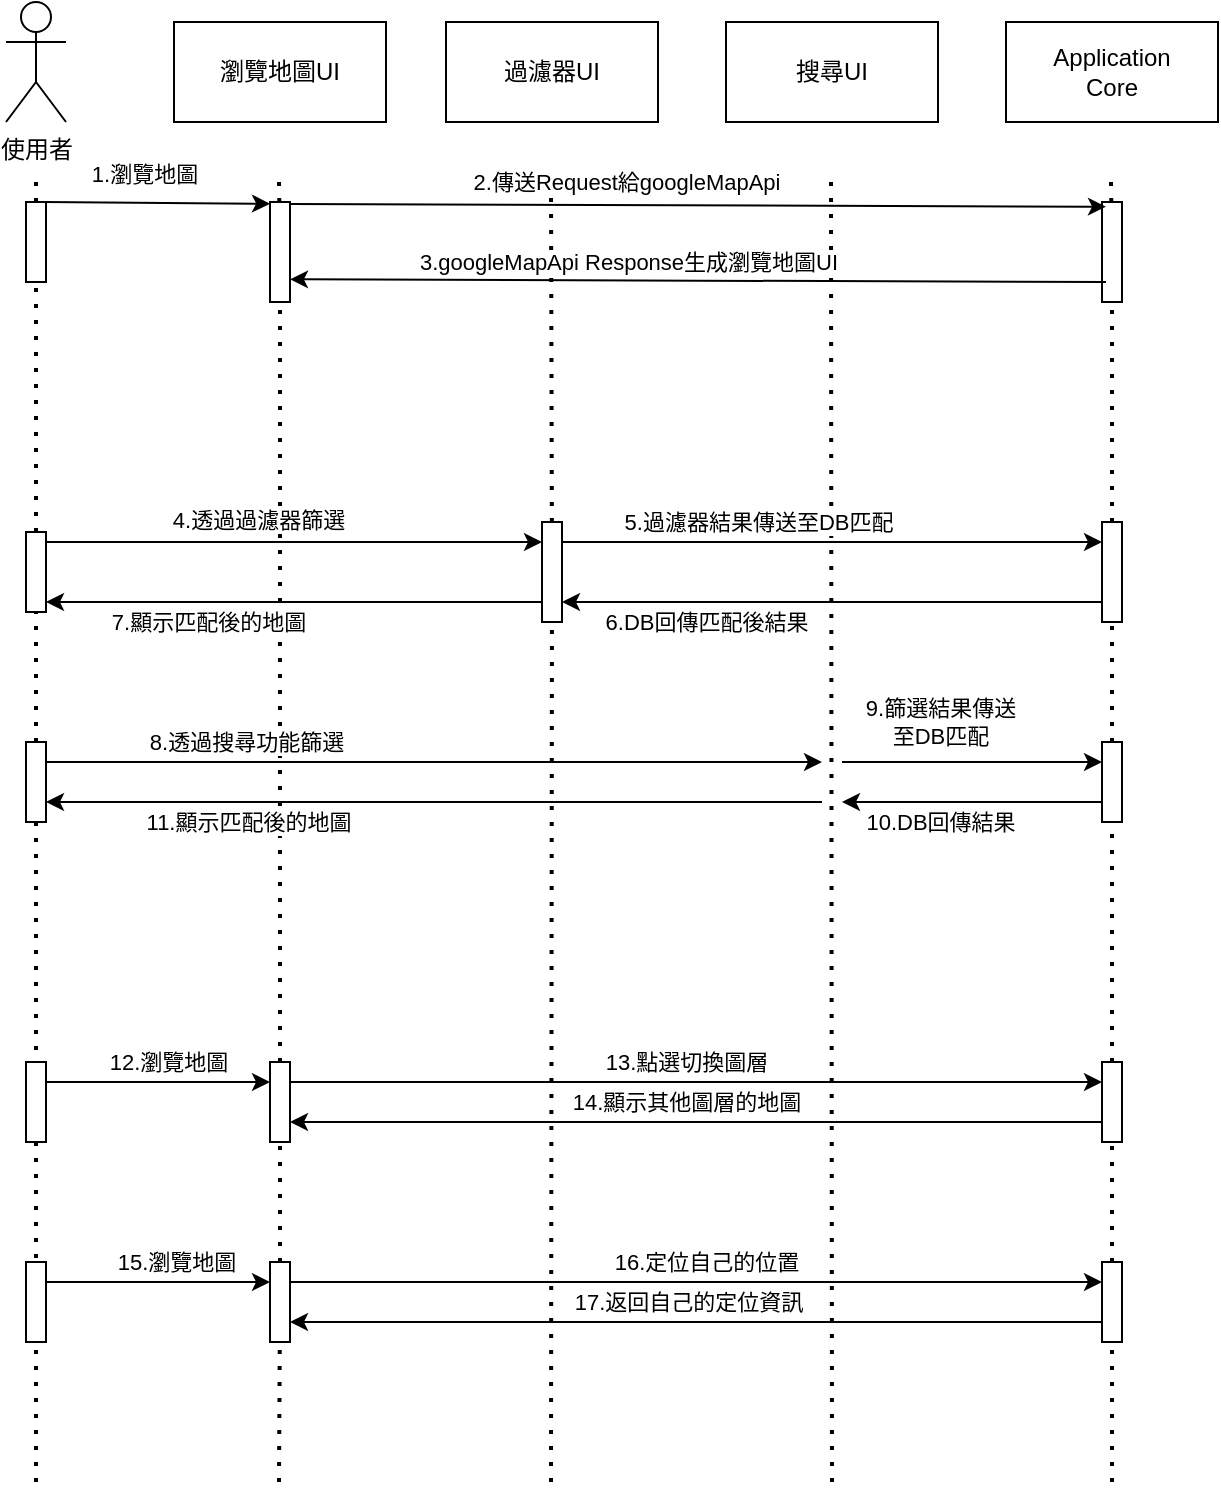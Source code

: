 <mxfile version="14.2.9" type="github">
  <diagram id="j5eENNFuExUJalh9vrai" name="瀏覽地圖－UI圖">
    <mxGraphModel dx="782" dy="462" grid="1" gridSize="10" guides="1" tooltips="1" connect="1" arrows="1" fold="1" page="1" pageScale="1" pageWidth="827" pageHeight="1169" math="0" shadow="0">
      <root>
        <mxCell id="0" />
        <mxCell id="1" parent="0" />
        <mxCell id="CQ5wD38VRIrhaRrIlDyT-1" value="使用者" style="shape=umlActor;verticalLabelPosition=bottom;verticalAlign=top;html=1;outlineConnect=0;" parent="1" vertex="1">
          <mxGeometry x="210" y="80" width="30" height="60" as="geometry" />
        </mxCell>
        <mxCell id="CQ5wD38VRIrhaRrIlDyT-2" value="瀏覽地圖UI" style="rounded=0;whiteSpace=wrap;html=1;" parent="1" vertex="1">
          <mxGeometry x="294" y="90" width="106" height="50" as="geometry" />
        </mxCell>
        <mxCell id="CQ5wD38VRIrhaRrIlDyT-3" value="過濾器UI" style="rounded=0;whiteSpace=wrap;html=1;" parent="1" vertex="1">
          <mxGeometry x="430" y="90" width="106" height="50" as="geometry" />
        </mxCell>
        <mxCell id="CQ5wD38VRIrhaRrIlDyT-4" value="搜尋UI" style="rounded=0;whiteSpace=wrap;html=1;" parent="1" vertex="1">
          <mxGeometry x="570" y="90" width="106" height="50" as="geometry" />
        </mxCell>
        <mxCell id="CQ5wD38VRIrhaRrIlDyT-5" value="Application&lt;br&gt;Core" style="rounded=0;whiteSpace=wrap;html=1;" parent="1" vertex="1">
          <mxGeometry x="710" y="90" width="106" height="50" as="geometry" />
        </mxCell>
        <mxCell id="CQ5wD38VRIrhaRrIlDyT-6" value="" style="endArrow=none;dashed=1;html=1;dashPattern=1 3;strokeWidth=2;" parent="1" source="CQ5wD38VRIrhaRrIlDyT-11" edge="1">
          <mxGeometry width="50" height="50" relative="1" as="geometry">
            <mxPoint x="225" y="620" as="sourcePoint" />
            <mxPoint x="225" y="170" as="targetPoint" />
          </mxGeometry>
        </mxCell>
        <mxCell id="CQ5wD38VRIrhaRrIlDyT-7" value="" style="endArrow=none;dashed=1;html=1;dashPattern=1 3;strokeWidth=2;" parent="1" source="CQ5wD38VRIrhaRrIlDyT-13" edge="1">
          <mxGeometry width="50" height="50" relative="1" as="geometry">
            <mxPoint x="346.5" y="619" as="sourcePoint" />
            <mxPoint x="346.5" y="169" as="targetPoint" />
          </mxGeometry>
        </mxCell>
        <mxCell id="CQ5wD38VRIrhaRrIlDyT-8" value="" style="endArrow=none;dashed=1;html=1;dashPattern=1 3;strokeWidth=2;" parent="1" source="CQ5wD38VRIrhaRrIlDyT-39" edge="1">
          <mxGeometry width="50" height="50" relative="1" as="geometry">
            <mxPoint x="482.5" y="620" as="sourcePoint" />
            <mxPoint x="482.5" y="170" as="targetPoint" />
          </mxGeometry>
        </mxCell>
        <mxCell id="CQ5wD38VRIrhaRrIlDyT-9" value="" style="endArrow=none;dashed=1;html=1;dashPattern=1 3;strokeWidth=2;" parent="1" edge="1">
          <mxGeometry width="50" height="50" relative="1" as="geometry">
            <mxPoint x="623" y="820" as="sourcePoint" />
            <mxPoint x="622.5" y="170" as="targetPoint" />
          </mxGeometry>
        </mxCell>
        <mxCell id="CQ5wD38VRIrhaRrIlDyT-10" value="" style="endArrow=none;dashed=1;html=1;dashPattern=1 3;strokeWidth=2;" parent="1" source="CQ5wD38VRIrhaRrIlDyT-18" edge="1">
          <mxGeometry width="50" height="50" relative="1" as="geometry">
            <mxPoint x="762.5" y="620" as="sourcePoint" />
            <mxPoint x="762.5" y="170" as="targetPoint" />
          </mxGeometry>
        </mxCell>
        <mxCell id="CQ5wD38VRIrhaRrIlDyT-11" value="" style="verticalLabelPosition=bottom;verticalAlign=top;html=1;shape=mxgraph.basic.rect;fillColor2=none;strokeWidth=1;size=20;indent=5;" parent="1" vertex="1">
          <mxGeometry x="220" y="180" width="10" height="40" as="geometry" />
        </mxCell>
        <mxCell id="CQ5wD38VRIrhaRrIlDyT-12" value="" style="endArrow=none;dashed=1;html=1;dashPattern=1 3;strokeWidth=2;" parent="1" source="CQ5wD38VRIrhaRrIlDyT-29" target="CQ5wD38VRIrhaRrIlDyT-11" edge="1">
          <mxGeometry width="50" height="50" relative="1" as="geometry">
            <mxPoint x="225" y="620" as="sourcePoint" />
            <mxPoint x="225" y="170" as="targetPoint" />
          </mxGeometry>
        </mxCell>
        <mxCell id="CQ5wD38VRIrhaRrIlDyT-13" value="" style="verticalLabelPosition=bottom;verticalAlign=top;html=1;shape=mxgraph.basic.rect;fillColor2=none;strokeWidth=1;size=20;indent=5;" parent="1" vertex="1">
          <mxGeometry x="342" y="180" width="10" height="50" as="geometry" />
        </mxCell>
        <mxCell id="CQ5wD38VRIrhaRrIlDyT-14" value="" style="endArrow=none;dashed=1;html=1;dashPattern=1 3;strokeWidth=2;" parent="1" target="CQ5wD38VRIrhaRrIlDyT-13" edge="1">
          <mxGeometry width="50" height="50" relative="1" as="geometry">
            <mxPoint x="347" y="380" as="sourcePoint" />
            <mxPoint x="346.5" y="169" as="targetPoint" />
          </mxGeometry>
        </mxCell>
        <mxCell id="CQ5wD38VRIrhaRrIlDyT-15" value="" style="endArrow=classic;html=1;entryX=0;entryY=0.047;entryDx=0;entryDy=0;entryPerimeter=0;exitX=0.933;exitY=0.025;exitDx=0;exitDy=0;exitPerimeter=0;" parent="1" edge="1">
          <mxGeometry width="50" height="50" relative="1" as="geometry">
            <mxPoint x="229.33" y="180" as="sourcePoint" />
            <mxPoint x="342" y="180.88" as="targetPoint" />
          </mxGeometry>
        </mxCell>
        <mxCell id="CQ5wD38VRIrhaRrIlDyT-16" value="1.瀏覽地圖" style="edgeLabel;html=1;align=center;verticalAlign=middle;resizable=0;points=[];" parent="CQ5wD38VRIrhaRrIlDyT-15" vertex="1" connectable="0">
          <mxGeometry x="0.349" y="1" relative="1" as="geometry">
            <mxPoint x="-26.34" y="-14.21" as="offset" />
          </mxGeometry>
        </mxCell>
        <mxCell id="CQ5wD38VRIrhaRrIlDyT-18" value="" style="verticalLabelPosition=bottom;verticalAlign=top;html=1;shape=mxgraph.basic.rect;fillColor2=none;strokeWidth=1;size=20;indent=5;" parent="1" vertex="1">
          <mxGeometry x="758" y="180" width="10" height="50" as="geometry" />
        </mxCell>
        <mxCell id="CQ5wD38VRIrhaRrIlDyT-21" value="" style="endArrow=none;dashed=1;html=1;dashPattern=1 3;strokeWidth=2;" parent="1" source="CQ5wD38VRIrhaRrIlDyT-43" target="CQ5wD38VRIrhaRrIlDyT-18" edge="1">
          <mxGeometry width="50" height="50" relative="1" as="geometry">
            <mxPoint x="762.5" y="620" as="sourcePoint" />
            <mxPoint x="762.5" y="170" as="targetPoint" />
          </mxGeometry>
        </mxCell>
        <mxCell id="CQ5wD38VRIrhaRrIlDyT-23" value="" style="endArrow=classic;html=1;exitX=1;exitY=0.025;exitDx=0;exitDy=0;exitPerimeter=0;entryX=0.2;entryY=0.018;entryDx=0;entryDy=0;entryPerimeter=0;" parent="1" edge="1">
          <mxGeometry width="50" height="50" relative="1" as="geometry">
            <mxPoint x="352" y="181" as="sourcePoint" />
            <mxPoint x="760" y="182.34" as="targetPoint" />
          </mxGeometry>
        </mxCell>
        <mxCell id="CQ5wD38VRIrhaRrIlDyT-24" value="2.傳送Request給googleMapApi" style="edgeLabel;html=1;align=center;verticalAlign=middle;resizable=0;points=[];" parent="CQ5wD38VRIrhaRrIlDyT-23" vertex="1" connectable="0">
          <mxGeometry x="0.17" y="-1" relative="1" as="geometry">
            <mxPoint x="-71" y="-12.78" as="offset" />
          </mxGeometry>
        </mxCell>
        <mxCell id="CQ5wD38VRIrhaRrIlDyT-25" value="" style="endArrow=classic;html=1;exitX=1;exitY=0.025;exitDx=0;exitDy=0;exitPerimeter=0;entryX=0.2;entryY=0.018;entryDx=0;entryDy=0;entryPerimeter=0;" parent="1" edge="1">
          <mxGeometry width="50" height="50" relative="1" as="geometry">
            <mxPoint x="760" y="220.0" as="sourcePoint" />
            <mxPoint x="352" y="218.66" as="targetPoint" />
          </mxGeometry>
        </mxCell>
        <mxCell id="CQ5wD38VRIrhaRrIlDyT-26" value="3.googleMapApi Response生成瀏覽地圖UI" style="edgeLabel;html=1;align=center;verticalAlign=middle;resizable=0;points=[];" parent="CQ5wD38VRIrhaRrIlDyT-25" vertex="1" connectable="0">
          <mxGeometry x="0.17" y="-1" relative="1" as="geometry">
            <mxPoint x="-1" y="-8.22" as="offset" />
          </mxGeometry>
        </mxCell>
        <mxCell id="CQ5wD38VRIrhaRrIlDyT-29" value="" style="verticalLabelPosition=bottom;verticalAlign=top;html=1;shape=mxgraph.basic.rect;fillColor2=none;strokeWidth=1;size=20;indent=5;" parent="1" vertex="1">
          <mxGeometry x="220" y="345" width="10" height="40" as="geometry" />
        </mxCell>
        <mxCell id="CQ5wD38VRIrhaRrIlDyT-30" value="" style="endArrow=none;dashed=1;html=1;dashPattern=1 3;strokeWidth=2;" parent="1" source="CQ5wD38VRIrhaRrIlDyT-55" target="CQ5wD38VRIrhaRrIlDyT-29" edge="1">
          <mxGeometry width="50" height="50" relative="1" as="geometry">
            <mxPoint x="225" y="620" as="sourcePoint" />
            <mxPoint x="225" y="220" as="targetPoint" />
          </mxGeometry>
        </mxCell>
        <mxCell id="CQ5wD38VRIrhaRrIlDyT-31" value="" style="endArrow=classic;html=1;entryX=0;entryY=0.047;entryDx=0;entryDy=0;entryPerimeter=0;exitX=0.933;exitY=0.025;exitDx=0;exitDy=0;exitPerimeter=0;" parent="1" edge="1">
          <mxGeometry width="50" height="50" relative="1" as="geometry">
            <mxPoint x="230.0" y="350" as="sourcePoint" />
            <mxPoint x="478" y="350" as="targetPoint" />
          </mxGeometry>
        </mxCell>
        <mxCell id="CQ5wD38VRIrhaRrIlDyT-32" value="4.透過過濾器篩選" style="edgeLabel;html=1;align=center;verticalAlign=middle;resizable=0;points=[];" parent="CQ5wD38VRIrhaRrIlDyT-31" vertex="1" connectable="0">
          <mxGeometry x="0.349" y="1" relative="1" as="geometry">
            <mxPoint x="-61.34" y="-10.21" as="offset" />
          </mxGeometry>
        </mxCell>
        <mxCell id="CQ5wD38VRIrhaRrIlDyT-34" value="" style="endArrow=none;dashed=1;html=1;dashPattern=1 3;strokeWidth=2;" parent="1" edge="1" source="1peLIf2quNtcG3wsu8pr-7">
          <mxGeometry width="50" height="50" relative="1" as="geometry">
            <mxPoint x="346.5" y="820" as="sourcePoint" />
            <mxPoint x="346.97" y="380" as="targetPoint" />
          </mxGeometry>
        </mxCell>
        <mxCell id="CQ5wD38VRIrhaRrIlDyT-44" value="" style="edgeStyle=orthogonalEdgeStyle;rounded=0;orthogonalLoop=1;jettySize=auto;html=1;" parent="1" source="CQ5wD38VRIrhaRrIlDyT-39" target="CQ5wD38VRIrhaRrIlDyT-43" edge="1">
          <mxGeometry relative="1" as="geometry">
            <Array as="points">
              <mxPoint x="670" y="350" />
              <mxPoint x="670" y="350" />
            </Array>
          </mxGeometry>
        </mxCell>
        <mxCell id="CQ5wD38VRIrhaRrIlDyT-46" value="5.過濾器結果傳送至DB匹配" style="edgeLabel;html=1;align=center;verticalAlign=middle;resizable=0;points=[];" parent="CQ5wD38VRIrhaRrIlDyT-44" vertex="1" connectable="0">
          <mxGeometry x="0.383" y="2" relative="1" as="geometry">
            <mxPoint x="-89" y="-8" as="offset" />
          </mxGeometry>
        </mxCell>
        <mxCell id="CQ5wD38VRIrhaRrIlDyT-51" value="" style="edgeStyle=orthogonalEdgeStyle;rounded=0;orthogonalLoop=1;jettySize=auto;html=1;" parent="1" source="CQ5wD38VRIrhaRrIlDyT-39" target="CQ5wD38VRIrhaRrIlDyT-29" edge="1">
          <mxGeometry relative="1" as="geometry">
            <mxPoint x="398" y="365" as="targetPoint" />
            <Array as="points">
              <mxPoint x="380" y="380" />
              <mxPoint x="380" y="380" />
            </Array>
          </mxGeometry>
        </mxCell>
        <mxCell id="CQ5wD38VRIrhaRrIlDyT-52" value="7.顯示匹配後的地圖" style="edgeLabel;html=1;align=center;verticalAlign=middle;resizable=0;points=[];" parent="CQ5wD38VRIrhaRrIlDyT-51" vertex="1" connectable="0">
          <mxGeometry x="-0.118" relative="1" as="geometry">
            <mxPoint x="-58" y="10" as="offset" />
          </mxGeometry>
        </mxCell>
        <mxCell id="CQ5wD38VRIrhaRrIlDyT-39" value="" style="verticalLabelPosition=bottom;verticalAlign=top;html=1;shape=mxgraph.basic.rect;fillColor2=none;strokeWidth=1;size=20;indent=5;" parent="1" vertex="1">
          <mxGeometry x="478" y="340" width="10" height="50" as="geometry" />
        </mxCell>
        <mxCell id="CQ5wD38VRIrhaRrIlDyT-40" value="" style="endArrow=none;dashed=1;html=1;dashPattern=1 3;strokeWidth=2;" parent="1" target="CQ5wD38VRIrhaRrIlDyT-39" edge="1">
          <mxGeometry width="50" height="50" relative="1" as="geometry">
            <mxPoint x="482.5" y="820" as="sourcePoint" />
            <mxPoint x="482.5" y="170" as="targetPoint" />
          </mxGeometry>
        </mxCell>
        <mxCell id="CQ5wD38VRIrhaRrIlDyT-48" value="" style="edgeStyle=orthogonalEdgeStyle;rounded=0;orthogonalLoop=1;jettySize=auto;html=1;" parent="1" source="CQ5wD38VRIrhaRrIlDyT-43" target="CQ5wD38VRIrhaRrIlDyT-39" edge="1">
          <mxGeometry relative="1" as="geometry">
            <mxPoint x="678" y="365" as="targetPoint" />
            <Array as="points">
              <mxPoint x="670" y="380" />
              <mxPoint x="670" y="380" />
            </Array>
          </mxGeometry>
        </mxCell>
        <mxCell id="CQ5wD38VRIrhaRrIlDyT-49" value="6.DB回傳匹配後結果" style="edgeLabel;html=1;align=center;verticalAlign=middle;resizable=0;points=[];" parent="CQ5wD38VRIrhaRrIlDyT-48" vertex="1" connectable="0">
          <mxGeometry x="0.262" relative="1" as="geometry">
            <mxPoint x="-28" y="10" as="offset" />
          </mxGeometry>
        </mxCell>
        <mxCell id="CQ5wD38VRIrhaRrIlDyT-43" value="" style="verticalLabelPosition=bottom;verticalAlign=top;html=1;shape=mxgraph.basic.rect;fillColor2=none;strokeWidth=1;size=20;indent=5;" parent="1" vertex="1">
          <mxGeometry x="758" y="340" width="10" height="50" as="geometry" />
        </mxCell>
        <mxCell id="CQ5wD38VRIrhaRrIlDyT-45" value="" style="endArrow=none;dashed=1;html=1;dashPattern=1 3;strokeWidth=2;" parent="1" source="CQ5wD38VRIrhaRrIlDyT-65" target="CQ5wD38VRIrhaRrIlDyT-43" edge="1">
          <mxGeometry width="50" height="50" relative="1" as="geometry">
            <mxPoint x="762.5" y="620" as="sourcePoint" />
            <mxPoint x="762.97" y="230" as="targetPoint" />
          </mxGeometry>
        </mxCell>
        <mxCell id="CQ5wD38VRIrhaRrIlDyT-63" value="" style="edgeStyle=orthogonalEdgeStyle;rounded=0;orthogonalLoop=1;jettySize=auto;html=1;" parent="1" source="CQ5wD38VRIrhaRrIlDyT-55" edge="1">
          <mxGeometry relative="1" as="geometry">
            <Array as="points">
              <mxPoint x="250" y="460" />
              <mxPoint x="250" y="460" />
            </Array>
            <mxPoint x="618" y="460.0" as="targetPoint" />
          </mxGeometry>
        </mxCell>
        <mxCell id="CQ5wD38VRIrhaRrIlDyT-64" value="8.透過搜尋功能篩選" style="edgeLabel;html=1;align=center;verticalAlign=middle;resizable=0;points=[];" parent="CQ5wD38VRIrhaRrIlDyT-63" vertex="1" connectable="0">
          <mxGeometry x="-0.632" y="1" relative="1" as="geometry">
            <mxPoint x="28.33" y="-9" as="offset" />
          </mxGeometry>
        </mxCell>
        <mxCell id="CQ5wD38VRIrhaRrIlDyT-55" value="" style="verticalLabelPosition=bottom;verticalAlign=top;html=1;shape=mxgraph.basic.rect;fillColor2=none;strokeWidth=1;size=20;indent=5;" parent="1" vertex="1">
          <mxGeometry x="220" y="450" width="10" height="40" as="geometry" />
        </mxCell>
        <mxCell id="CQ5wD38VRIrhaRrIlDyT-56" value="" style="endArrow=none;dashed=1;html=1;dashPattern=1 3;strokeWidth=2;" parent="1" target="CQ5wD38VRIrhaRrIlDyT-55" edge="1">
          <mxGeometry width="50" height="50" relative="1" as="geometry">
            <mxPoint x="225" y="820" as="sourcePoint" />
            <mxPoint x="225" y="380" as="targetPoint" />
          </mxGeometry>
        </mxCell>
        <mxCell id="CQ5wD38VRIrhaRrIlDyT-66" value="" style="edgeStyle=orthogonalEdgeStyle;rounded=0;orthogonalLoop=1;jettySize=auto;html=1;" parent="1" target="CQ5wD38VRIrhaRrIlDyT-65" edge="1">
          <mxGeometry relative="1" as="geometry">
            <Array as="points">
              <mxPoint x="710" y="460" />
              <mxPoint x="710" y="460" />
            </Array>
            <mxPoint x="628" y="460.0" as="sourcePoint" />
          </mxGeometry>
        </mxCell>
        <mxCell id="CQ5wD38VRIrhaRrIlDyT-68" value="9.篩選結果傳送&lt;br&gt;至DB匹配" style="edgeLabel;html=1;align=center;verticalAlign=middle;resizable=0;points=[];" parent="CQ5wD38VRIrhaRrIlDyT-66" vertex="1" connectable="0">
          <mxGeometry x="-0.25" y="2" relative="1" as="geometry">
            <mxPoint x="-0.33" y="-18" as="offset" />
          </mxGeometry>
        </mxCell>
        <mxCell id="CQ5wD38VRIrhaRrIlDyT-70" value="" style="edgeStyle=orthogonalEdgeStyle;rounded=0;orthogonalLoop=1;jettySize=auto;html=1;" parent="1" source="CQ5wD38VRIrhaRrIlDyT-65" edge="1">
          <mxGeometry relative="1" as="geometry">
            <mxPoint x="628" y="480.0" as="targetPoint" />
            <Array as="points">
              <mxPoint x="710" y="480" />
              <mxPoint x="710" y="480" />
            </Array>
          </mxGeometry>
        </mxCell>
        <mxCell id="CQ5wD38VRIrhaRrIlDyT-71" value="10.DB回傳結果" style="edgeLabel;html=1;align=center;verticalAlign=middle;resizable=0;points=[];" parent="CQ5wD38VRIrhaRrIlDyT-70" vertex="1" connectable="0">
          <mxGeometry x="-0.185" y="-2" relative="1" as="geometry">
            <mxPoint x="-28.67" y="12" as="offset" />
          </mxGeometry>
        </mxCell>
        <mxCell id="CQ5wD38VRIrhaRrIlDyT-65" value="" style="verticalLabelPosition=bottom;verticalAlign=top;html=1;shape=mxgraph.basic.rect;fillColor2=none;strokeWidth=1;size=20;indent=5;" parent="1" vertex="1">
          <mxGeometry x="758" y="450" width="10" height="40" as="geometry" />
        </mxCell>
        <mxCell id="CQ5wD38VRIrhaRrIlDyT-67" value="" style="endArrow=none;dashed=1;html=1;dashPattern=1 3;strokeWidth=2;" parent="1" target="CQ5wD38VRIrhaRrIlDyT-65" edge="1" source="1peLIf2quNtcG3wsu8pr-10">
          <mxGeometry width="50" height="50" relative="1" as="geometry">
            <mxPoint x="763" y="820" as="sourcePoint" />
            <mxPoint x="762.951" y="390" as="targetPoint" />
          </mxGeometry>
        </mxCell>
        <mxCell id="CQ5wD38VRIrhaRrIlDyT-73" value="" style="edgeStyle=orthogonalEdgeStyle;rounded=0;orthogonalLoop=1;jettySize=auto;html=1;" parent="1" target="CQ5wD38VRIrhaRrIlDyT-55" edge="1">
          <mxGeometry relative="1" as="geometry">
            <mxPoint x="538" y="470" as="targetPoint" />
            <Array as="points">
              <mxPoint x="560" y="480" />
              <mxPoint x="560" y="480" />
            </Array>
            <mxPoint x="618" y="480.0" as="sourcePoint" />
          </mxGeometry>
        </mxCell>
        <mxCell id="CQ5wD38VRIrhaRrIlDyT-74" value="11.顯示匹配後的地圖" style="edgeLabel;html=1;align=center;verticalAlign=middle;resizable=0;points=[];" parent="CQ5wD38VRIrhaRrIlDyT-73" vertex="1" connectable="0">
          <mxGeometry x="-0.693" relative="1" as="geometry">
            <mxPoint x="-228" y="10" as="offset" />
          </mxGeometry>
        </mxCell>
        <mxCell id="1peLIf2quNtcG3wsu8pr-8" value="" style="edgeStyle=orthogonalEdgeStyle;rounded=0;orthogonalLoop=1;jettySize=auto;html=1;" edge="1" parent="1" source="1peLIf2quNtcG3wsu8pr-6" target="1peLIf2quNtcG3wsu8pr-7">
          <mxGeometry relative="1" as="geometry">
            <Array as="points">
              <mxPoint x="300" y="620" />
              <mxPoint x="300" y="620" />
            </Array>
          </mxGeometry>
        </mxCell>
        <mxCell id="1peLIf2quNtcG3wsu8pr-13" value="12.瀏覽地圖" style="edgeLabel;html=1;align=center;verticalAlign=middle;resizable=0;points=[];" vertex="1" connectable="0" parent="1peLIf2quNtcG3wsu8pr-8">
          <mxGeometry x="0.249" y="-2" relative="1" as="geometry">
            <mxPoint x="-9.41" y="-12" as="offset" />
          </mxGeometry>
        </mxCell>
        <mxCell id="1peLIf2quNtcG3wsu8pr-6" value="" style="verticalLabelPosition=bottom;verticalAlign=top;html=1;shape=mxgraph.basic.rect;fillColor2=none;strokeWidth=1;size=20;indent=5;" vertex="1" parent="1">
          <mxGeometry x="220" y="610" width="10" height="40" as="geometry" />
        </mxCell>
        <mxCell id="1peLIf2quNtcG3wsu8pr-11" value="" style="edgeStyle=orthogonalEdgeStyle;rounded=0;orthogonalLoop=1;jettySize=auto;html=1;" edge="1" parent="1" source="1peLIf2quNtcG3wsu8pr-7" target="1peLIf2quNtcG3wsu8pr-10">
          <mxGeometry relative="1" as="geometry">
            <Array as="points">
              <mxPoint x="390" y="620" />
              <mxPoint x="390" y="620" />
            </Array>
          </mxGeometry>
        </mxCell>
        <mxCell id="1peLIf2quNtcG3wsu8pr-14" value="13.點選切換圖層" style="edgeLabel;html=1;align=center;verticalAlign=middle;resizable=0;points=[];" vertex="1" connectable="0" parent="1peLIf2quNtcG3wsu8pr-11">
          <mxGeometry x="0.169" y="-2" relative="1" as="geometry">
            <mxPoint x="-39.65" y="-12" as="offset" />
          </mxGeometry>
        </mxCell>
        <mxCell id="1peLIf2quNtcG3wsu8pr-7" value="" style="verticalLabelPosition=bottom;verticalAlign=top;html=1;shape=mxgraph.basic.rect;fillColor2=none;strokeWidth=1;size=20;indent=5;" vertex="1" parent="1">
          <mxGeometry x="342" y="610" width="10" height="40" as="geometry" />
        </mxCell>
        <mxCell id="1peLIf2quNtcG3wsu8pr-9" value="" style="endArrow=none;dashed=1;html=1;dashPattern=1 3;strokeWidth=2;" edge="1" parent="1" source="1peLIf2quNtcG3wsu8pr-27" target="1peLIf2quNtcG3wsu8pr-7">
          <mxGeometry width="50" height="50" relative="1" as="geometry">
            <mxPoint x="346.5" y="820" as="sourcePoint" />
            <mxPoint x="346.97" y="380.0" as="targetPoint" />
          </mxGeometry>
        </mxCell>
        <mxCell id="1peLIf2quNtcG3wsu8pr-10" value="" style="verticalLabelPosition=bottom;verticalAlign=top;html=1;shape=mxgraph.basic.rect;fillColor2=none;strokeWidth=1;size=20;indent=5;" vertex="1" parent="1">
          <mxGeometry x="758" y="610" width="10" height="40" as="geometry" />
        </mxCell>
        <mxCell id="1peLIf2quNtcG3wsu8pr-12" value="" style="endArrow=none;dashed=1;html=1;dashPattern=1 3;strokeWidth=2;" edge="1" parent="1" source="1peLIf2quNtcG3wsu8pr-30" target="1peLIf2quNtcG3wsu8pr-10">
          <mxGeometry width="50" height="50" relative="1" as="geometry">
            <mxPoint x="763" y="820" as="sourcePoint" />
            <mxPoint x="763" y="490" as="targetPoint" />
          </mxGeometry>
        </mxCell>
        <mxCell id="1peLIf2quNtcG3wsu8pr-15" value="" style="edgeStyle=orthogonalEdgeStyle;rounded=0;orthogonalLoop=1;jettySize=auto;html=1;" edge="1" parent="1" source="1peLIf2quNtcG3wsu8pr-10" target="1peLIf2quNtcG3wsu8pr-7">
          <mxGeometry relative="1" as="geometry">
            <mxPoint x="758" y="620" as="sourcePoint" />
            <mxPoint x="352" y="620" as="targetPoint" />
            <Array as="points">
              <mxPoint x="700" y="640" />
              <mxPoint x="700" y="640" />
            </Array>
          </mxGeometry>
        </mxCell>
        <mxCell id="1peLIf2quNtcG3wsu8pr-16" value="14.顯示其他圖層的地圖" style="edgeLabel;html=1;align=center;verticalAlign=middle;resizable=0;points=[];" vertex="1" connectable="0" parent="1peLIf2quNtcG3wsu8pr-15">
          <mxGeometry x="0.169" y="-2" relative="1" as="geometry">
            <mxPoint x="29.65" y="-8" as="offset" />
          </mxGeometry>
        </mxCell>
        <mxCell id="1peLIf2quNtcG3wsu8pr-28" value="" style="edgeStyle=orthogonalEdgeStyle;rounded=0;orthogonalLoop=1;jettySize=auto;html=1;" edge="1" parent="1" source="1peLIf2quNtcG3wsu8pr-26" target="1peLIf2quNtcG3wsu8pr-27">
          <mxGeometry relative="1" as="geometry">
            <Array as="points">
              <mxPoint x="300" y="720" />
              <mxPoint x="300" y="720" />
            </Array>
          </mxGeometry>
        </mxCell>
        <mxCell id="1peLIf2quNtcG3wsu8pr-33" value="15.瀏覽地圖" style="edgeLabel;html=1;align=center;verticalAlign=middle;resizable=0;points=[];" vertex="1" connectable="0" parent="1peLIf2quNtcG3wsu8pr-28">
          <mxGeometry x="0.162" y="2" relative="1" as="geometry">
            <mxPoint x="-0.71" y="-8" as="offset" />
          </mxGeometry>
        </mxCell>
        <mxCell id="1peLIf2quNtcG3wsu8pr-26" value="" style="verticalLabelPosition=bottom;verticalAlign=top;html=1;shape=mxgraph.basic.rect;fillColor2=none;strokeWidth=1;size=20;indent=5;" vertex="1" parent="1">
          <mxGeometry x="220" y="710" width="10" height="40" as="geometry" />
        </mxCell>
        <mxCell id="1peLIf2quNtcG3wsu8pr-31" value="" style="edgeStyle=orthogonalEdgeStyle;rounded=0;orthogonalLoop=1;jettySize=auto;html=1;" edge="1" parent="1" source="1peLIf2quNtcG3wsu8pr-27" target="1peLIf2quNtcG3wsu8pr-30">
          <mxGeometry relative="1" as="geometry">
            <Array as="points">
              <mxPoint x="390" y="720" />
              <mxPoint x="390" y="720" />
            </Array>
          </mxGeometry>
        </mxCell>
        <mxCell id="1peLIf2quNtcG3wsu8pr-34" value="16.定位自己的位置" style="edgeLabel;html=1;align=center;verticalAlign=middle;resizable=0;points=[];" vertex="1" connectable="0" parent="1peLIf2quNtcG3wsu8pr-31">
          <mxGeometry x="0.145" y="2" relative="1" as="geometry">
            <mxPoint x="-24.94" y="-8" as="offset" />
          </mxGeometry>
        </mxCell>
        <mxCell id="1peLIf2quNtcG3wsu8pr-27" value="" style="verticalLabelPosition=bottom;verticalAlign=top;html=1;shape=mxgraph.basic.rect;fillColor2=none;strokeWidth=1;size=20;indent=5;" vertex="1" parent="1">
          <mxGeometry x="342" y="710" width="10" height="40" as="geometry" />
        </mxCell>
        <mxCell id="1peLIf2quNtcG3wsu8pr-29" value="" style="endArrow=none;dashed=1;html=1;dashPattern=1 3;strokeWidth=2;" edge="1" parent="1" target="1peLIf2quNtcG3wsu8pr-27">
          <mxGeometry width="50" height="50" relative="1" as="geometry">
            <mxPoint x="346.5" y="820" as="sourcePoint" />
            <mxPoint x="346.947" y="650" as="targetPoint" />
          </mxGeometry>
        </mxCell>
        <mxCell id="1peLIf2quNtcG3wsu8pr-30" value="" style="verticalLabelPosition=bottom;verticalAlign=top;html=1;shape=mxgraph.basic.rect;fillColor2=none;strokeWidth=1;size=20;indent=5;" vertex="1" parent="1">
          <mxGeometry x="758" y="710" width="10" height="40" as="geometry" />
        </mxCell>
        <mxCell id="1peLIf2quNtcG3wsu8pr-32" value="" style="endArrow=none;dashed=1;html=1;dashPattern=1 3;strokeWidth=2;" edge="1" parent="1" target="1peLIf2quNtcG3wsu8pr-30">
          <mxGeometry width="50" height="50" relative="1" as="geometry">
            <mxPoint x="763" y="820" as="sourcePoint" />
            <mxPoint x="763" y="650" as="targetPoint" />
          </mxGeometry>
        </mxCell>
        <mxCell id="1peLIf2quNtcG3wsu8pr-37" value="" style="edgeStyle=orthogonalEdgeStyle;rounded=0;orthogonalLoop=1;jettySize=auto;html=1;" edge="1" parent="1" source="1peLIf2quNtcG3wsu8pr-30" target="1peLIf2quNtcG3wsu8pr-27">
          <mxGeometry relative="1" as="geometry">
            <mxPoint x="758" y="720" as="sourcePoint" />
            <mxPoint x="352" y="720" as="targetPoint" />
            <Array as="points">
              <mxPoint x="690" y="740" />
              <mxPoint x="690" y="740" />
            </Array>
          </mxGeometry>
        </mxCell>
        <mxCell id="1peLIf2quNtcG3wsu8pr-38" value="17.返回自己的定位資訊" style="edgeLabel;html=1;align=center;verticalAlign=middle;resizable=0;points=[];" vertex="1" connectable="0" parent="1peLIf2quNtcG3wsu8pr-37">
          <mxGeometry x="0.145" y="2" relative="1" as="geometry">
            <mxPoint x="24.94" y="-12" as="offset" />
          </mxGeometry>
        </mxCell>
      </root>
    </mxGraphModel>
  </diagram>
</mxfile>
